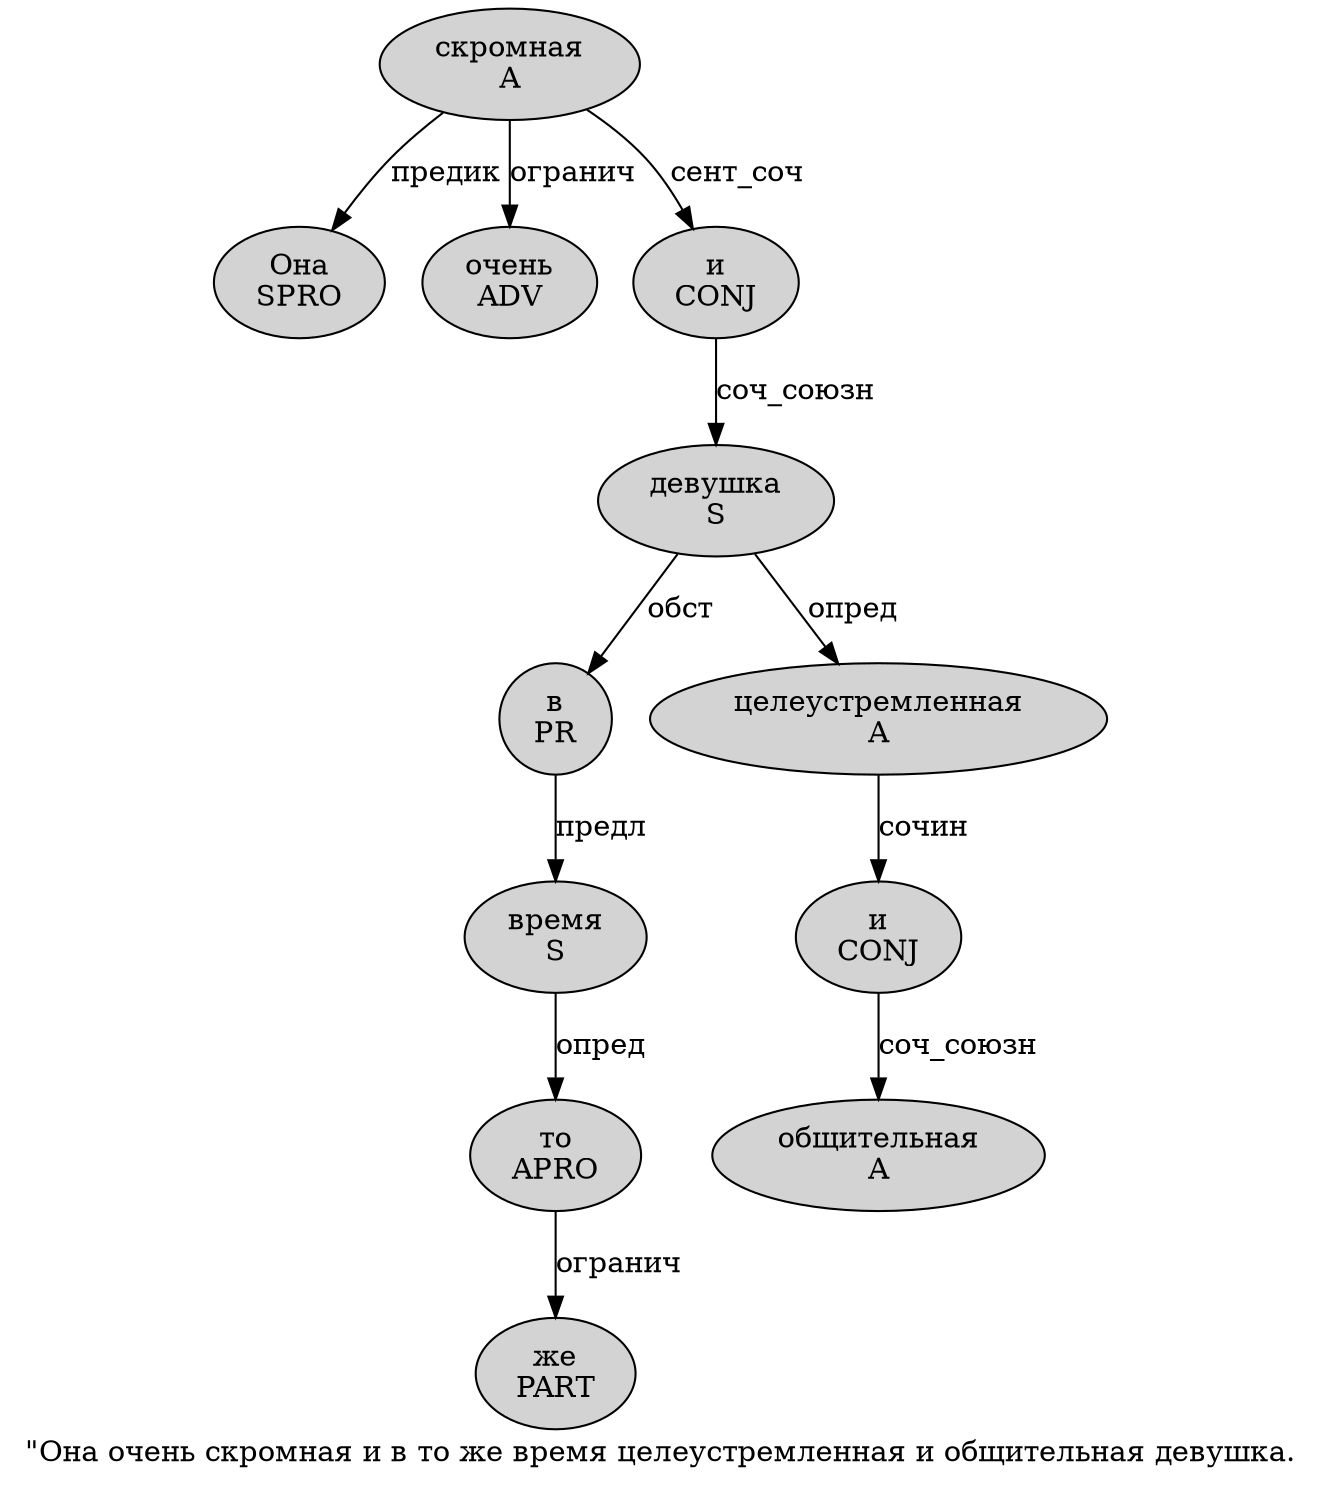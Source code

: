 digraph SENTENCE_1252 {
	graph [label="\"Она очень скромная и в то же время целеустремленная и общительная девушка."]
	node [style=filled]
		1 [label="Она
SPRO" color="" fillcolor=lightgray penwidth=1 shape=ellipse]
		2 [label="очень
ADV" color="" fillcolor=lightgray penwidth=1 shape=ellipse]
		3 [label="скромная
A" color="" fillcolor=lightgray penwidth=1 shape=ellipse]
		4 [label="и
CONJ" color="" fillcolor=lightgray penwidth=1 shape=ellipse]
		5 [label="в
PR" color="" fillcolor=lightgray penwidth=1 shape=ellipse]
		6 [label="то
APRO" color="" fillcolor=lightgray penwidth=1 shape=ellipse]
		7 [label="же
PART" color="" fillcolor=lightgray penwidth=1 shape=ellipse]
		8 [label="время
S" color="" fillcolor=lightgray penwidth=1 shape=ellipse]
		9 [label="целеустремленная
A" color="" fillcolor=lightgray penwidth=1 shape=ellipse]
		10 [label="и
CONJ" color="" fillcolor=lightgray penwidth=1 shape=ellipse]
		11 [label="общительная
A" color="" fillcolor=lightgray penwidth=1 shape=ellipse]
		12 [label="девушка
S" color="" fillcolor=lightgray penwidth=1 shape=ellipse]
			8 -> 6 [label="опред"]
			3 -> 1 [label="предик"]
			3 -> 2 [label="огранич"]
			3 -> 4 [label="сент_соч"]
			12 -> 5 [label="обст"]
			12 -> 9 [label="опред"]
			4 -> 12 [label="соч_союзн"]
			10 -> 11 [label="соч_союзн"]
			9 -> 10 [label="сочин"]
			6 -> 7 [label="огранич"]
			5 -> 8 [label="предл"]
}